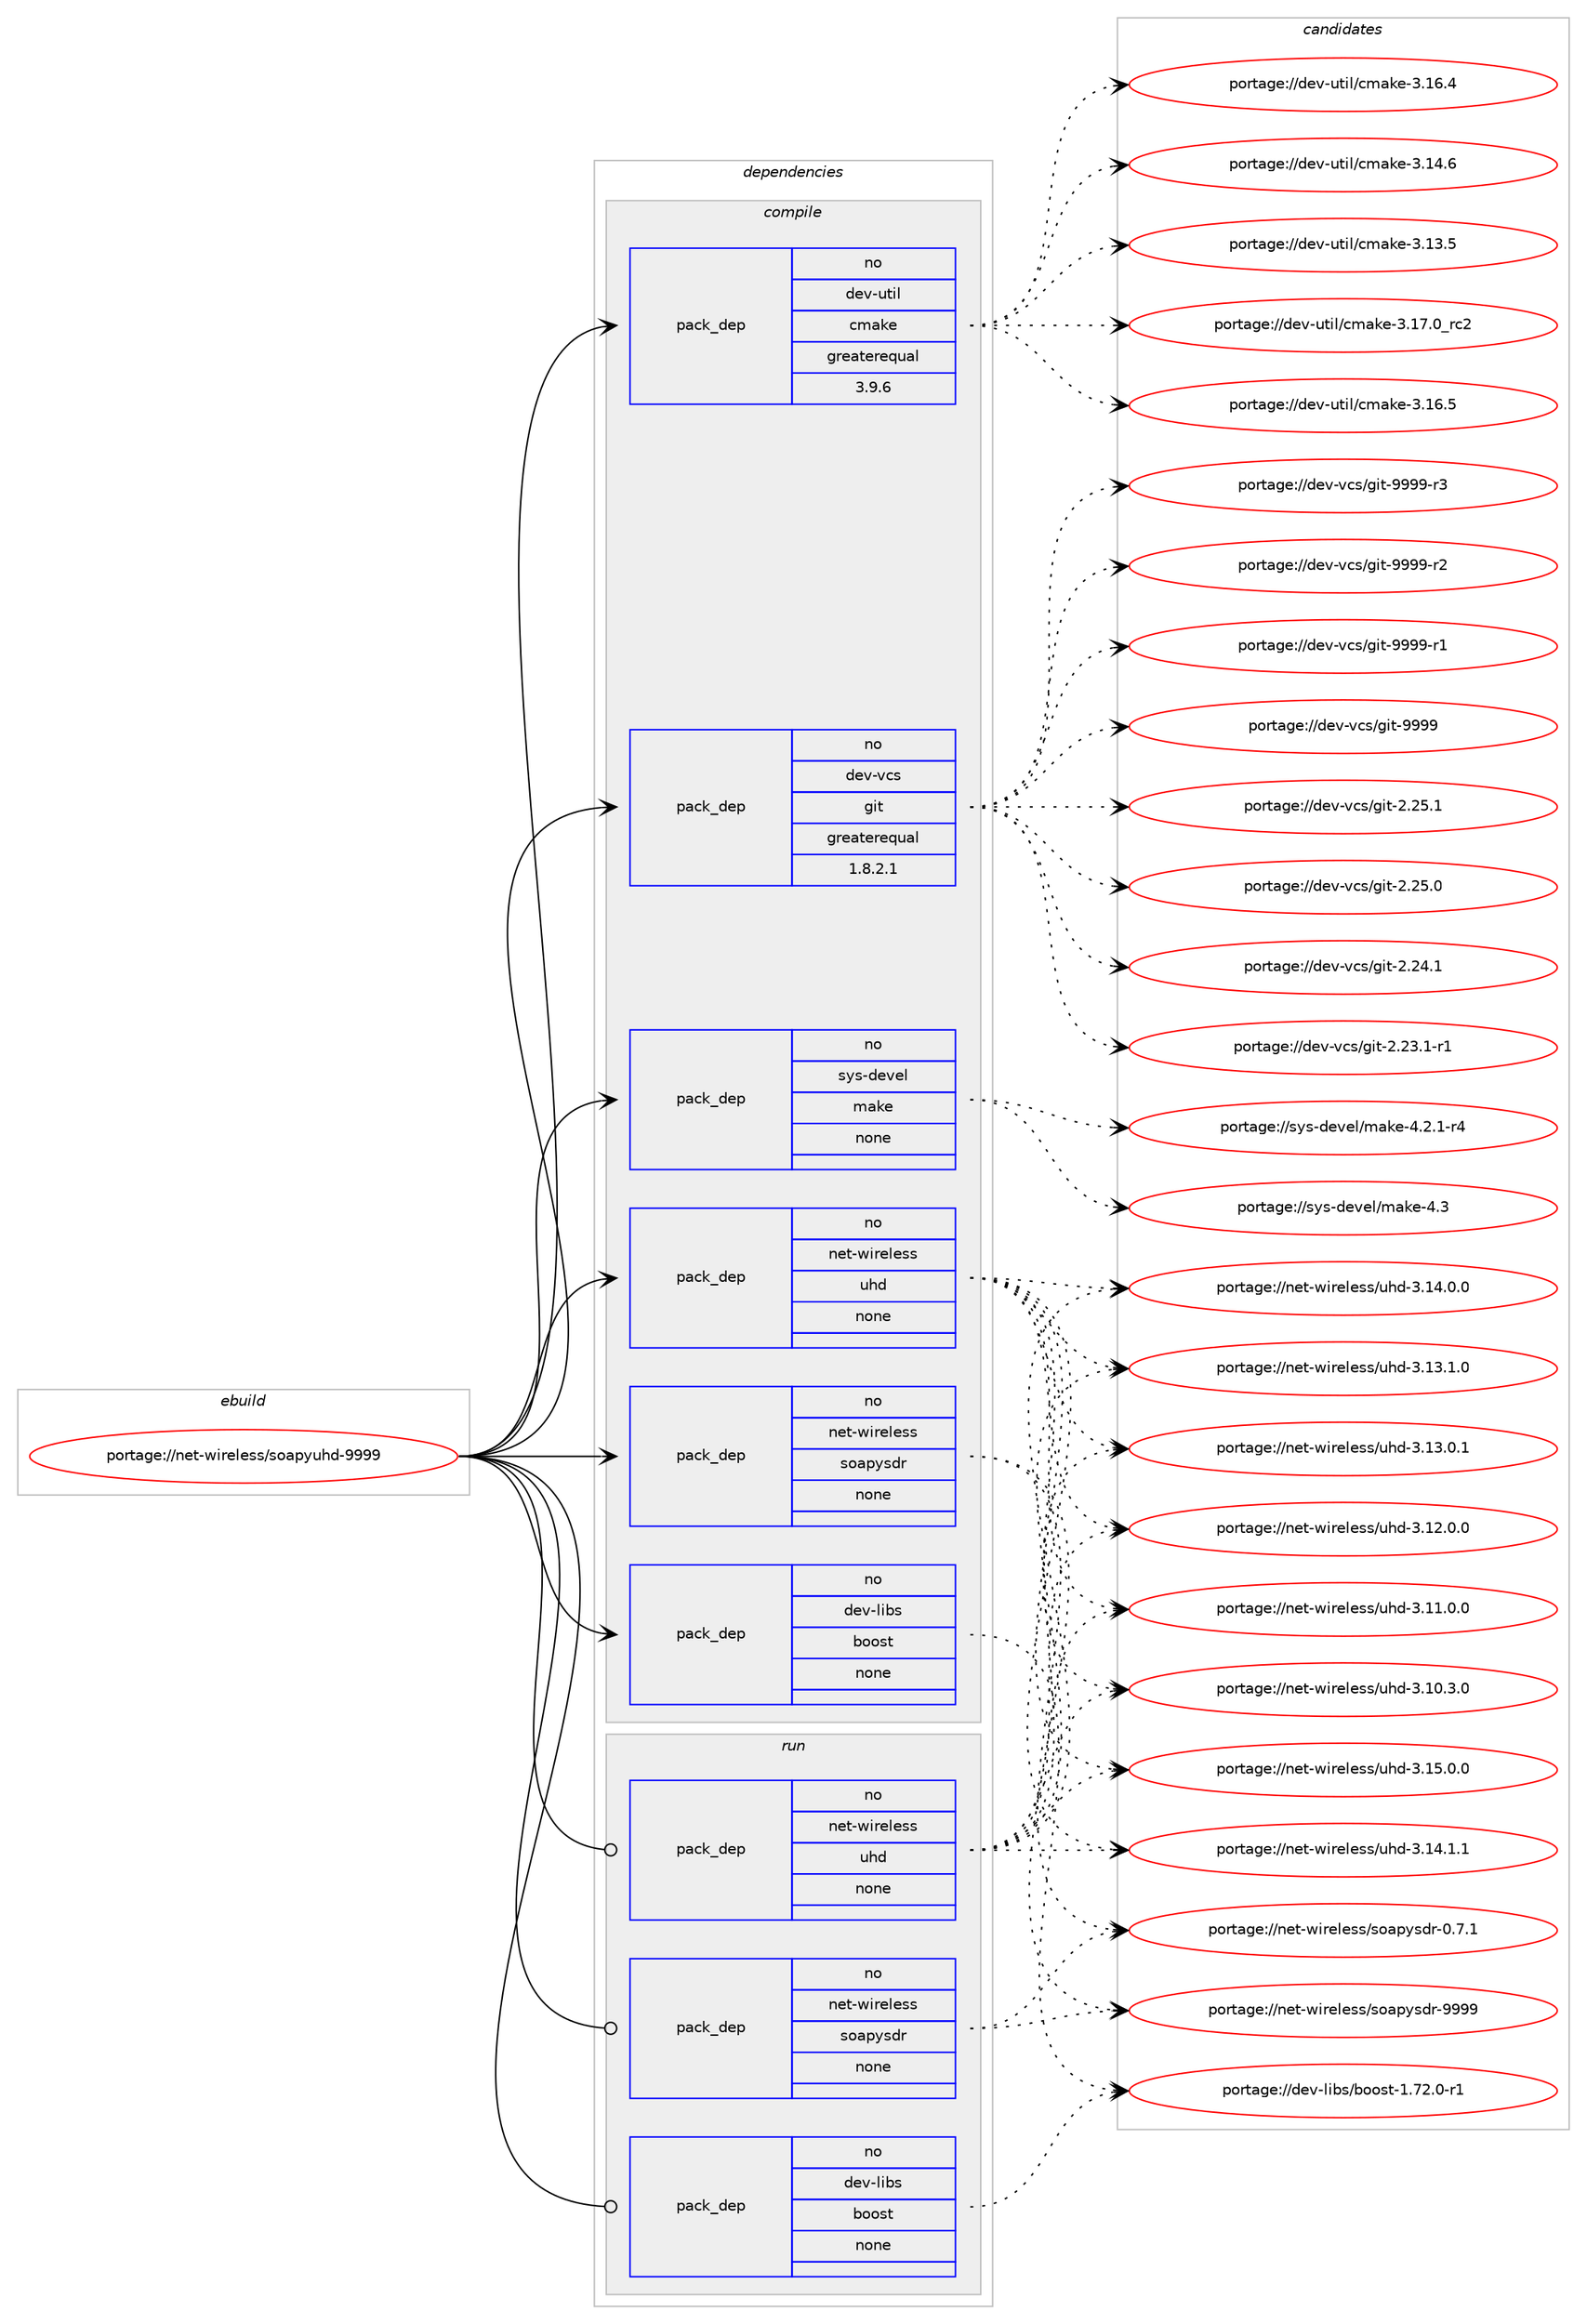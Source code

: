 digraph prolog {

# *************
# Graph options
# *************

newrank=true;
concentrate=true;
compound=true;
graph [rankdir=LR,fontname=Helvetica,fontsize=10,ranksep=1.5];#, ranksep=2.5, nodesep=0.2];
edge  [arrowhead=vee];
node  [fontname=Helvetica,fontsize=10];

# **********
# The ebuild
# **********

subgraph cluster_leftcol {
color=gray;
rank=same;
label=<<i>ebuild</i>>;
id [label="portage://net-wireless/soapyuhd-9999", color=red, width=4, href="../net-wireless/soapyuhd-9999.svg"];
}

# ****************
# The dependencies
# ****************

subgraph cluster_midcol {
color=gray;
label=<<i>dependencies</i>>;
subgraph cluster_compile {
fillcolor="#eeeeee";
style=filled;
label=<<i>compile</i>>;
subgraph pack36974 {
dependency46244 [label=<<TABLE BORDER="0" CELLBORDER="1" CELLSPACING="0" CELLPADDING="4" WIDTH="220"><TR><TD ROWSPAN="6" CELLPADDING="30">pack_dep</TD></TR><TR><TD WIDTH="110">no</TD></TR><TR><TD>dev-libs</TD></TR><TR><TD>boost</TD></TR><TR><TD>none</TD></TR><TR><TD></TD></TR></TABLE>>, shape=none, color=blue];
}
id:e -> dependency46244:w [weight=20,style="solid",arrowhead="vee"];
subgraph pack36975 {
dependency46245 [label=<<TABLE BORDER="0" CELLBORDER="1" CELLSPACING="0" CELLPADDING="4" WIDTH="220"><TR><TD ROWSPAN="6" CELLPADDING="30">pack_dep</TD></TR><TR><TD WIDTH="110">no</TD></TR><TR><TD>dev-util</TD></TR><TR><TD>cmake</TD></TR><TR><TD>greaterequal</TD></TR><TR><TD>3.9.6</TD></TR></TABLE>>, shape=none, color=blue];
}
id:e -> dependency46245:w [weight=20,style="solid",arrowhead="vee"];
subgraph pack36976 {
dependency46246 [label=<<TABLE BORDER="0" CELLBORDER="1" CELLSPACING="0" CELLPADDING="4" WIDTH="220"><TR><TD ROWSPAN="6" CELLPADDING="30">pack_dep</TD></TR><TR><TD WIDTH="110">no</TD></TR><TR><TD>dev-vcs</TD></TR><TR><TD>git</TD></TR><TR><TD>greaterequal</TD></TR><TR><TD>1.8.2.1</TD></TR></TABLE>>, shape=none, color=blue];
}
id:e -> dependency46246:w [weight=20,style="solid",arrowhead="vee"];
subgraph pack36977 {
dependency46247 [label=<<TABLE BORDER="0" CELLBORDER="1" CELLSPACING="0" CELLPADDING="4" WIDTH="220"><TR><TD ROWSPAN="6" CELLPADDING="30">pack_dep</TD></TR><TR><TD WIDTH="110">no</TD></TR><TR><TD>net-wireless</TD></TR><TR><TD>soapysdr</TD></TR><TR><TD>none</TD></TR><TR><TD></TD></TR></TABLE>>, shape=none, color=blue];
}
id:e -> dependency46247:w [weight=20,style="solid",arrowhead="vee"];
subgraph pack36978 {
dependency46248 [label=<<TABLE BORDER="0" CELLBORDER="1" CELLSPACING="0" CELLPADDING="4" WIDTH="220"><TR><TD ROWSPAN="6" CELLPADDING="30">pack_dep</TD></TR><TR><TD WIDTH="110">no</TD></TR><TR><TD>net-wireless</TD></TR><TR><TD>uhd</TD></TR><TR><TD>none</TD></TR><TR><TD></TD></TR></TABLE>>, shape=none, color=blue];
}
id:e -> dependency46248:w [weight=20,style="solid",arrowhead="vee"];
subgraph pack36979 {
dependency46249 [label=<<TABLE BORDER="0" CELLBORDER="1" CELLSPACING="0" CELLPADDING="4" WIDTH="220"><TR><TD ROWSPAN="6" CELLPADDING="30">pack_dep</TD></TR><TR><TD WIDTH="110">no</TD></TR><TR><TD>sys-devel</TD></TR><TR><TD>make</TD></TR><TR><TD>none</TD></TR><TR><TD></TD></TR></TABLE>>, shape=none, color=blue];
}
id:e -> dependency46249:w [weight=20,style="solid",arrowhead="vee"];
}
subgraph cluster_compileandrun {
fillcolor="#eeeeee";
style=filled;
label=<<i>compile and run</i>>;
}
subgraph cluster_run {
fillcolor="#eeeeee";
style=filled;
label=<<i>run</i>>;
subgraph pack36980 {
dependency46250 [label=<<TABLE BORDER="0" CELLBORDER="1" CELLSPACING="0" CELLPADDING="4" WIDTH="220"><TR><TD ROWSPAN="6" CELLPADDING="30">pack_dep</TD></TR><TR><TD WIDTH="110">no</TD></TR><TR><TD>dev-libs</TD></TR><TR><TD>boost</TD></TR><TR><TD>none</TD></TR><TR><TD></TD></TR></TABLE>>, shape=none, color=blue];
}
id:e -> dependency46250:w [weight=20,style="solid",arrowhead="odot"];
subgraph pack36981 {
dependency46251 [label=<<TABLE BORDER="0" CELLBORDER="1" CELLSPACING="0" CELLPADDING="4" WIDTH="220"><TR><TD ROWSPAN="6" CELLPADDING="30">pack_dep</TD></TR><TR><TD WIDTH="110">no</TD></TR><TR><TD>net-wireless</TD></TR><TR><TD>soapysdr</TD></TR><TR><TD>none</TD></TR><TR><TD></TD></TR></TABLE>>, shape=none, color=blue];
}
id:e -> dependency46251:w [weight=20,style="solid",arrowhead="odot"];
subgraph pack36982 {
dependency46252 [label=<<TABLE BORDER="0" CELLBORDER="1" CELLSPACING="0" CELLPADDING="4" WIDTH="220"><TR><TD ROWSPAN="6" CELLPADDING="30">pack_dep</TD></TR><TR><TD WIDTH="110">no</TD></TR><TR><TD>net-wireless</TD></TR><TR><TD>uhd</TD></TR><TR><TD>none</TD></TR><TR><TD></TD></TR></TABLE>>, shape=none, color=blue];
}
id:e -> dependency46252:w [weight=20,style="solid",arrowhead="odot"];
}
}

# **************
# The candidates
# **************

subgraph cluster_choices {
rank=same;
color=gray;
label=<<i>candidates</i>>;

subgraph choice36974 {
color=black;
nodesep=1;
choice10010111845108105981154798111111115116454946555046484511449 [label="portage://dev-libs/boost-1.72.0-r1", color=red, width=4,href="../dev-libs/boost-1.72.0-r1.svg"];
dependency46244:e -> choice10010111845108105981154798111111115116454946555046484511449:w [style=dotted,weight="100"];
}
subgraph choice36975 {
color=black;
nodesep=1;
choice1001011184511711610510847991099710710145514649554648951149950 [label="portage://dev-util/cmake-3.17.0_rc2", color=red, width=4,href="../dev-util/cmake-3.17.0_rc2.svg"];
choice1001011184511711610510847991099710710145514649544653 [label="portage://dev-util/cmake-3.16.5", color=red, width=4,href="../dev-util/cmake-3.16.5.svg"];
choice1001011184511711610510847991099710710145514649544652 [label="portage://dev-util/cmake-3.16.4", color=red, width=4,href="../dev-util/cmake-3.16.4.svg"];
choice1001011184511711610510847991099710710145514649524654 [label="portage://dev-util/cmake-3.14.6", color=red, width=4,href="../dev-util/cmake-3.14.6.svg"];
choice1001011184511711610510847991099710710145514649514653 [label="portage://dev-util/cmake-3.13.5", color=red, width=4,href="../dev-util/cmake-3.13.5.svg"];
dependency46245:e -> choice1001011184511711610510847991099710710145514649554648951149950:w [style=dotted,weight="100"];
dependency46245:e -> choice1001011184511711610510847991099710710145514649544653:w [style=dotted,weight="100"];
dependency46245:e -> choice1001011184511711610510847991099710710145514649544652:w [style=dotted,weight="100"];
dependency46245:e -> choice1001011184511711610510847991099710710145514649524654:w [style=dotted,weight="100"];
dependency46245:e -> choice1001011184511711610510847991099710710145514649514653:w [style=dotted,weight="100"];
}
subgraph choice36976 {
color=black;
nodesep=1;
choice10010111845118991154710310511645575757574511451 [label="portage://dev-vcs/git-9999-r3", color=red, width=4,href="../dev-vcs/git-9999-r3.svg"];
choice10010111845118991154710310511645575757574511450 [label="portage://dev-vcs/git-9999-r2", color=red, width=4,href="../dev-vcs/git-9999-r2.svg"];
choice10010111845118991154710310511645575757574511449 [label="portage://dev-vcs/git-9999-r1", color=red, width=4,href="../dev-vcs/git-9999-r1.svg"];
choice1001011184511899115471031051164557575757 [label="portage://dev-vcs/git-9999", color=red, width=4,href="../dev-vcs/git-9999.svg"];
choice10010111845118991154710310511645504650534649 [label="portage://dev-vcs/git-2.25.1", color=red, width=4,href="../dev-vcs/git-2.25.1.svg"];
choice10010111845118991154710310511645504650534648 [label="portage://dev-vcs/git-2.25.0", color=red, width=4,href="../dev-vcs/git-2.25.0.svg"];
choice10010111845118991154710310511645504650524649 [label="portage://dev-vcs/git-2.24.1", color=red, width=4,href="../dev-vcs/git-2.24.1.svg"];
choice100101118451189911547103105116455046505146494511449 [label="portage://dev-vcs/git-2.23.1-r1", color=red, width=4,href="../dev-vcs/git-2.23.1-r1.svg"];
dependency46246:e -> choice10010111845118991154710310511645575757574511451:w [style=dotted,weight="100"];
dependency46246:e -> choice10010111845118991154710310511645575757574511450:w [style=dotted,weight="100"];
dependency46246:e -> choice10010111845118991154710310511645575757574511449:w [style=dotted,weight="100"];
dependency46246:e -> choice1001011184511899115471031051164557575757:w [style=dotted,weight="100"];
dependency46246:e -> choice10010111845118991154710310511645504650534649:w [style=dotted,weight="100"];
dependency46246:e -> choice10010111845118991154710310511645504650534648:w [style=dotted,weight="100"];
dependency46246:e -> choice10010111845118991154710310511645504650524649:w [style=dotted,weight="100"];
dependency46246:e -> choice100101118451189911547103105116455046505146494511449:w [style=dotted,weight="100"];
}
subgraph choice36977 {
color=black;
nodesep=1;
choice1101011164511910511410110810111511547115111971121211151001144557575757 [label="portage://net-wireless/soapysdr-9999", color=red, width=4,href="../net-wireless/soapysdr-9999.svg"];
choice110101116451191051141011081011151154711511197112121115100114454846554649 [label="portage://net-wireless/soapysdr-0.7.1", color=red, width=4,href="../net-wireless/soapysdr-0.7.1.svg"];
dependency46247:e -> choice1101011164511910511410110810111511547115111971121211151001144557575757:w [style=dotted,weight="100"];
dependency46247:e -> choice110101116451191051141011081011151154711511197112121115100114454846554649:w [style=dotted,weight="100"];
}
subgraph choice36978 {
color=black;
nodesep=1;
choice1101011164511910511410110810111511547117104100455146495346484648 [label="portage://net-wireless/uhd-3.15.0.0", color=red, width=4,href="../net-wireless/uhd-3.15.0.0.svg"];
choice1101011164511910511410110810111511547117104100455146495246494649 [label="portage://net-wireless/uhd-3.14.1.1", color=red, width=4,href="../net-wireless/uhd-3.14.1.1.svg"];
choice1101011164511910511410110810111511547117104100455146495246484648 [label="portage://net-wireless/uhd-3.14.0.0", color=red, width=4,href="../net-wireless/uhd-3.14.0.0.svg"];
choice1101011164511910511410110810111511547117104100455146495146494648 [label="portage://net-wireless/uhd-3.13.1.0", color=red, width=4,href="../net-wireless/uhd-3.13.1.0.svg"];
choice1101011164511910511410110810111511547117104100455146495146484649 [label="portage://net-wireless/uhd-3.13.0.1", color=red, width=4,href="../net-wireless/uhd-3.13.0.1.svg"];
choice1101011164511910511410110810111511547117104100455146495046484648 [label="portage://net-wireless/uhd-3.12.0.0", color=red, width=4,href="../net-wireless/uhd-3.12.0.0.svg"];
choice1101011164511910511410110810111511547117104100455146494946484648 [label="portage://net-wireless/uhd-3.11.0.0", color=red, width=4,href="../net-wireless/uhd-3.11.0.0.svg"];
choice1101011164511910511410110810111511547117104100455146494846514648 [label="portage://net-wireless/uhd-3.10.3.0", color=red, width=4,href="../net-wireless/uhd-3.10.3.0.svg"];
dependency46248:e -> choice1101011164511910511410110810111511547117104100455146495346484648:w [style=dotted,weight="100"];
dependency46248:e -> choice1101011164511910511410110810111511547117104100455146495246494649:w [style=dotted,weight="100"];
dependency46248:e -> choice1101011164511910511410110810111511547117104100455146495246484648:w [style=dotted,weight="100"];
dependency46248:e -> choice1101011164511910511410110810111511547117104100455146495146494648:w [style=dotted,weight="100"];
dependency46248:e -> choice1101011164511910511410110810111511547117104100455146495146484649:w [style=dotted,weight="100"];
dependency46248:e -> choice1101011164511910511410110810111511547117104100455146495046484648:w [style=dotted,weight="100"];
dependency46248:e -> choice1101011164511910511410110810111511547117104100455146494946484648:w [style=dotted,weight="100"];
dependency46248:e -> choice1101011164511910511410110810111511547117104100455146494846514648:w [style=dotted,weight="100"];
}
subgraph choice36979 {
color=black;
nodesep=1;
choice11512111545100101118101108471099710710145524651 [label="portage://sys-devel/make-4.3", color=red, width=4,href="../sys-devel/make-4.3.svg"];
choice1151211154510010111810110847109971071014552465046494511452 [label="portage://sys-devel/make-4.2.1-r4", color=red, width=4,href="../sys-devel/make-4.2.1-r4.svg"];
dependency46249:e -> choice11512111545100101118101108471099710710145524651:w [style=dotted,weight="100"];
dependency46249:e -> choice1151211154510010111810110847109971071014552465046494511452:w [style=dotted,weight="100"];
}
subgraph choice36980 {
color=black;
nodesep=1;
choice10010111845108105981154798111111115116454946555046484511449 [label="portage://dev-libs/boost-1.72.0-r1", color=red, width=4,href="../dev-libs/boost-1.72.0-r1.svg"];
dependency46250:e -> choice10010111845108105981154798111111115116454946555046484511449:w [style=dotted,weight="100"];
}
subgraph choice36981 {
color=black;
nodesep=1;
choice1101011164511910511410110810111511547115111971121211151001144557575757 [label="portage://net-wireless/soapysdr-9999", color=red, width=4,href="../net-wireless/soapysdr-9999.svg"];
choice110101116451191051141011081011151154711511197112121115100114454846554649 [label="portage://net-wireless/soapysdr-0.7.1", color=red, width=4,href="../net-wireless/soapysdr-0.7.1.svg"];
dependency46251:e -> choice1101011164511910511410110810111511547115111971121211151001144557575757:w [style=dotted,weight="100"];
dependency46251:e -> choice110101116451191051141011081011151154711511197112121115100114454846554649:w [style=dotted,weight="100"];
}
subgraph choice36982 {
color=black;
nodesep=1;
choice1101011164511910511410110810111511547117104100455146495346484648 [label="portage://net-wireless/uhd-3.15.0.0", color=red, width=4,href="../net-wireless/uhd-3.15.0.0.svg"];
choice1101011164511910511410110810111511547117104100455146495246494649 [label="portage://net-wireless/uhd-3.14.1.1", color=red, width=4,href="../net-wireless/uhd-3.14.1.1.svg"];
choice1101011164511910511410110810111511547117104100455146495246484648 [label="portage://net-wireless/uhd-3.14.0.0", color=red, width=4,href="../net-wireless/uhd-3.14.0.0.svg"];
choice1101011164511910511410110810111511547117104100455146495146494648 [label="portage://net-wireless/uhd-3.13.1.0", color=red, width=4,href="../net-wireless/uhd-3.13.1.0.svg"];
choice1101011164511910511410110810111511547117104100455146495146484649 [label="portage://net-wireless/uhd-3.13.0.1", color=red, width=4,href="../net-wireless/uhd-3.13.0.1.svg"];
choice1101011164511910511410110810111511547117104100455146495046484648 [label="portage://net-wireless/uhd-3.12.0.0", color=red, width=4,href="../net-wireless/uhd-3.12.0.0.svg"];
choice1101011164511910511410110810111511547117104100455146494946484648 [label="portage://net-wireless/uhd-3.11.0.0", color=red, width=4,href="../net-wireless/uhd-3.11.0.0.svg"];
choice1101011164511910511410110810111511547117104100455146494846514648 [label="portage://net-wireless/uhd-3.10.3.0", color=red, width=4,href="../net-wireless/uhd-3.10.3.0.svg"];
dependency46252:e -> choice1101011164511910511410110810111511547117104100455146495346484648:w [style=dotted,weight="100"];
dependency46252:e -> choice1101011164511910511410110810111511547117104100455146495246494649:w [style=dotted,weight="100"];
dependency46252:e -> choice1101011164511910511410110810111511547117104100455146495246484648:w [style=dotted,weight="100"];
dependency46252:e -> choice1101011164511910511410110810111511547117104100455146495146494648:w [style=dotted,weight="100"];
dependency46252:e -> choice1101011164511910511410110810111511547117104100455146495146484649:w [style=dotted,weight="100"];
dependency46252:e -> choice1101011164511910511410110810111511547117104100455146495046484648:w [style=dotted,weight="100"];
dependency46252:e -> choice1101011164511910511410110810111511547117104100455146494946484648:w [style=dotted,weight="100"];
dependency46252:e -> choice1101011164511910511410110810111511547117104100455146494846514648:w [style=dotted,weight="100"];
}
}

}
